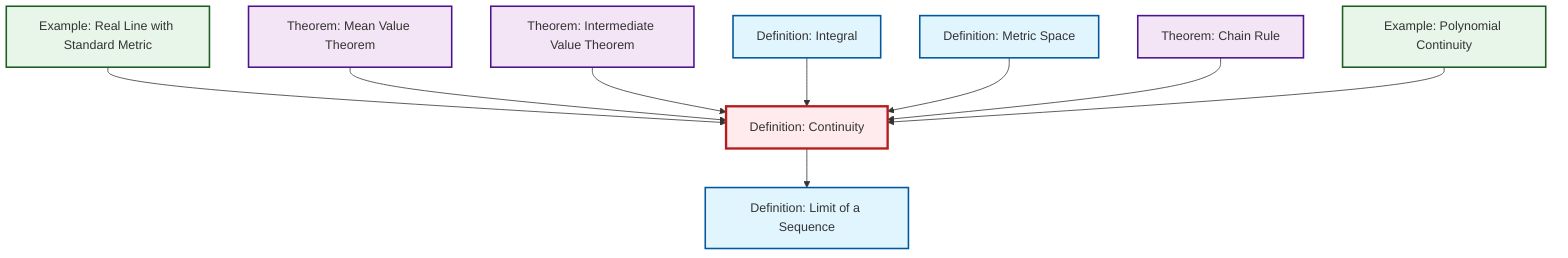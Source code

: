 graph TD
    classDef definition fill:#e1f5fe,stroke:#01579b,stroke-width:2px
    classDef theorem fill:#f3e5f5,stroke:#4a148c,stroke-width:2px
    classDef axiom fill:#fff3e0,stroke:#e65100,stroke-width:2px
    classDef example fill:#e8f5e9,stroke:#1b5e20,stroke-width:2px
    classDef current fill:#ffebee,stroke:#b71c1c,stroke-width:3px
    def-continuity["Definition: Continuity"]:::definition
    thm-intermediate-value["Theorem: Intermediate Value Theorem"]:::theorem
    def-integral["Definition: Integral"]:::definition
    ex-real-line-metric["Example: Real Line with Standard Metric"]:::example
    thm-chain-rule["Theorem: Chain Rule"]:::theorem
    ex-polynomial-continuity["Example: Polynomial Continuity"]:::example
    def-metric-space["Definition: Metric Space"]:::definition
    thm-mean-value["Theorem: Mean Value Theorem"]:::theorem
    def-limit["Definition: Limit of a Sequence"]:::definition
    ex-real-line-metric --> def-continuity
    thm-mean-value --> def-continuity
    thm-intermediate-value --> def-continuity
    def-integral --> def-continuity
    def-metric-space --> def-continuity
    thm-chain-rule --> def-continuity
    ex-polynomial-continuity --> def-continuity
    def-continuity --> def-limit
    class def-continuity current